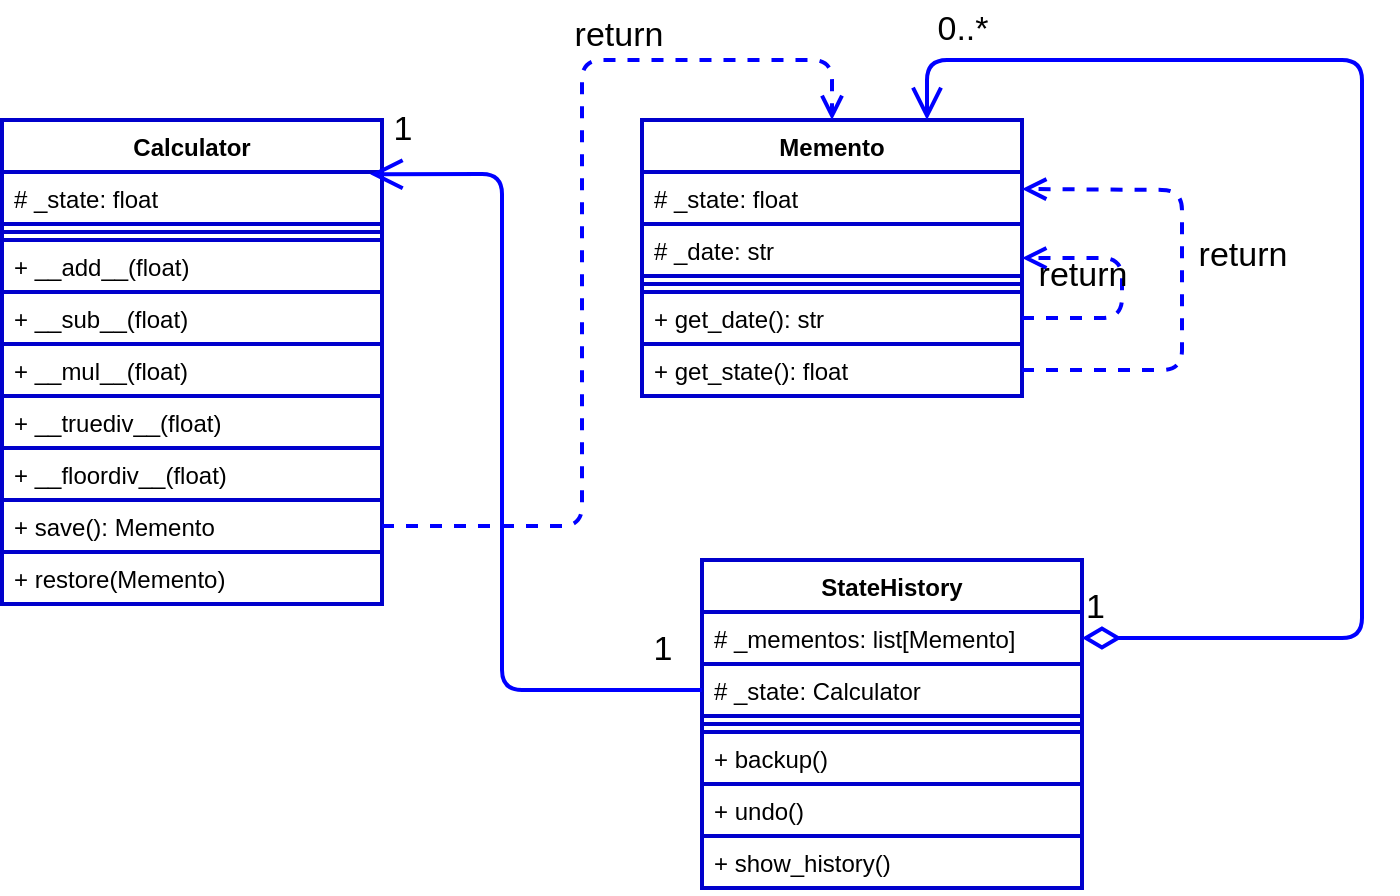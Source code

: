 <mxfile version="14.6.6" type="embed"><diagram id="rMDzpAvi1Z5TIvFdFDTP" name="Page-1"><mxGraphModel dx="875" dy="572" grid="1" gridSize="10" guides="1" tooltips="1" connect="1" arrows="1" fold="1" page="1" pageScale="1" pageWidth="850" pageHeight="1100" background="#ffffff" math="0" shadow="0"><root><mxCell id="0"/><mxCell id="1" parent="0"/><mxCell id="2" value="Calculator" style="swimlane;fontStyle=1;align=center;verticalAlign=top;childLayout=stackLayout;horizontal=1;startSize=26;horizontalStack=0;resizeParent=1;resizeParentMax=0;resizeLast=0;collapsible=1;marginBottom=0;fontColor=#000000;strokeColor=#0000CC;strokeWidth=2;fillColor=#FFFFFF;" parent="1" vertex="1"><mxGeometry x="190" y="140" width="190" height="242" as="geometry"/></mxCell><mxCell id="7" value="# _state: float" style="text;align=left;verticalAlign=top;spacingLeft=4;spacingRight=4;overflow=hidden;rotatable=0;points=[[0,0.5],[1,0.5]];portConstraint=eastwest;fontColor=#000000;strokeColor=#0000CC;strokeWidth=2;fillColor=#FFFFFF;" vertex="1" parent="2"><mxGeometry y="26" width="190" height="26" as="geometry"/></mxCell><mxCell id="3" value="" style="line;strokeWidth=2;align=left;verticalAlign=middle;spacingTop=-1;spacingLeft=3;spacingRight=3;rotatable=0;labelPosition=right;points=[];portConstraint=eastwest;fontColor=#000000;strokeColor=#0000CC;fillColor=#FFFFFF;" parent="2" vertex="1"><mxGeometry y="52" width="190" height="8" as="geometry"/></mxCell><mxCell id="4" value="+ __add__(float)" style="text;align=left;verticalAlign=top;spacingLeft=4;spacingRight=4;overflow=hidden;rotatable=0;points=[[0,0.5],[1,0.5]];portConstraint=eastwest;fontColor=#000000;strokeColor=#0000CC;strokeWidth=2;fillColor=#FFFFFF;" parent="2" vertex="1"><mxGeometry y="60" width="190" height="26" as="geometry"/></mxCell><mxCell id="5" value="+ __sub__(float)" style="text;align=left;verticalAlign=top;spacingLeft=4;spacingRight=4;overflow=hidden;rotatable=0;points=[[0,0.5],[1,0.5]];portConstraint=eastwest;fontColor=#000000;strokeColor=#0000CC;strokeWidth=2;fillColor=#FFFFFF;" parent="2" vertex="1"><mxGeometry y="86" width="190" height="26" as="geometry"/></mxCell><mxCell id="8" value="+ __mul__(float)" style="text;align=left;verticalAlign=top;spacingLeft=4;spacingRight=4;overflow=hidden;rotatable=0;points=[[0,0.5],[1,0.5]];portConstraint=eastwest;fontColor=#000000;strokeColor=#0000CC;strokeWidth=2;fillColor=#FFFFFF;" vertex="1" parent="2"><mxGeometry y="112" width="190" height="26" as="geometry"/></mxCell><mxCell id="10" value="+ __truediv__(float)" style="text;align=left;verticalAlign=top;spacingLeft=4;spacingRight=4;overflow=hidden;rotatable=0;points=[[0,0.5],[1,0.5]];portConstraint=eastwest;fontColor=#000000;strokeColor=#0000CC;strokeWidth=2;fillColor=#FFFFFF;" vertex="1" parent="2"><mxGeometry y="138" width="190" height="26" as="geometry"/></mxCell><mxCell id="9" value="+ __floordiv__(float)" style="text;align=left;verticalAlign=top;spacingLeft=4;spacingRight=4;overflow=hidden;rotatable=0;points=[[0,0.5],[1,0.5]];portConstraint=eastwest;fontColor=#000000;strokeColor=#0000CC;strokeWidth=2;fillColor=#FFFFFF;" vertex="1" parent="2"><mxGeometry y="164" width="190" height="26" as="geometry"/></mxCell><mxCell id="12" value="+ save(): Memento" style="text;align=left;verticalAlign=top;spacingLeft=4;spacingRight=4;overflow=hidden;rotatable=0;points=[[0,0.5],[1,0.5]];portConstraint=eastwest;fontColor=#000000;strokeColor=#0000CC;strokeWidth=2;fillColor=#FFFFFF;" vertex="1" parent="2"><mxGeometry y="190" width="190" height="26" as="geometry"/></mxCell><mxCell id="11" value="+ restore(Memento)" style="text;align=left;verticalAlign=top;spacingLeft=4;spacingRight=4;overflow=hidden;rotatable=0;points=[[0,0.5],[1,0.5]];portConstraint=eastwest;fontColor=#000000;strokeColor=#0000CC;strokeWidth=2;fillColor=#FFFFFF;" vertex="1" parent="2"><mxGeometry y="216" width="190" height="26" as="geometry"/></mxCell><mxCell id="13" value="Memento" style="swimlane;fontStyle=1;align=center;verticalAlign=top;childLayout=stackLayout;horizontal=1;startSize=26;horizontalStack=0;resizeParent=1;resizeParentMax=0;resizeLast=0;collapsible=1;marginBottom=0;fontColor=#000000;strokeColor=#0000CC;strokeWidth=2;fillColor=#FFFFFF;" vertex="1" parent="1"><mxGeometry x="510" y="140" width="190" height="138" as="geometry"/></mxCell><mxCell id="14" value="# _state: float" style="text;align=left;verticalAlign=top;spacingLeft=4;spacingRight=4;overflow=hidden;rotatable=0;points=[[0,0.5],[1,0.5]];portConstraint=eastwest;fontColor=#000000;strokeColor=#0000CC;strokeWidth=2;fillColor=#FFFFFF;" vertex="1" parent="13"><mxGeometry y="26" width="190" height="26" as="geometry"/></mxCell><mxCell id="23" value="# _date: str" style="text;align=left;verticalAlign=top;spacingLeft=4;spacingRight=4;overflow=hidden;rotatable=0;points=[[0,0.5],[1,0.5]];portConstraint=eastwest;fontColor=#000000;strokeColor=#0000CC;strokeWidth=2;fillColor=#FFFFFF;" vertex="1" parent="13"><mxGeometry y="52" width="190" height="26" as="geometry"/></mxCell><mxCell id="15" value="" style="line;strokeWidth=2;align=left;verticalAlign=middle;spacingTop=-1;spacingLeft=3;spacingRight=3;rotatable=0;labelPosition=right;points=[];portConstraint=eastwest;fontColor=#000000;strokeColor=#0000CC;fillColor=#FFFFFF;" vertex="1" parent="13"><mxGeometry y="78" width="190" height="8" as="geometry"/></mxCell><mxCell id="24" value="+ get_date(): str" style="text;align=left;verticalAlign=top;spacingLeft=4;spacingRight=4;overflow=hidden;rotatable=0;points=[[0,0.5],[1,0.5]];portConstraint=eastwest;fontColor=#000000;strokeColor=#0000CC;strokeWidth=2;fillColor=#FFFFFF;" vertex="1" parent="13"><mxGeometry y="86" width="190" height="26" as="geometry"/></mxCell><mxCell id="16" value="+ get_state(): float" style="text;align=left;verticalAlign=top;spacingLeft=4;spacingRight=4;overflow=hidden;rotatable=0;points=[[0,0.5],[1,0.5]];portConstraint=eastwest;fontColor=#000000;strokeColor=#0000CC;strokeWidth=2;fillColor=#FFFFFF;" vertex="1" parent="13"><mxGeometry y="112" width="190" height="26" as="geometry"/></mxCell><mxCell id="26" value="return" style="html=1;verticalAlign=bottom;endArrow=open;dashed=1;endSize=8;strokeColor=#0000FF;strokeWidth=2;exitX=1;exitY=0.5;exitDx=0;exitDy=0;entryX=1;entryY=0.25;entryDx=0;entryDy=0;fontSize=17;fontColor=#000000;labelBackgroundColor=none;" edge="1" parent="13" source="16" target="13"><mxGeometry y="-30" relative="1" as="geometry"><mxPoint x="10" y="220" as="sourcePoint"/><mxPoint x="280" y="110" as="targetPoint"/><Array as="points"><mxPoint x="270" y="125"/><mxPoint x="270" y="35"/></Array><mxPoint as="offset"/></mxGeometry></mxCell><mxCell id="25" value="return" style="html=1;verticalAlign=bottom;endArrow=open;dashed=1;endSize=8;strokeWidth=2;strokeColor=#0000FF;startArrow=none;fontSize=17;fontColor=#000000;labelBackgroundColor=none;exitX=1;exitY=0.5;exitDx=0;exitDy=0;entryX=1;entryY=0.5;entryDx=0;entryDy=0;" edge="1" parent="13" source="24" target="13"><mxGeometry x="-0.538" y="9" relative="1" as="geometry"><mxPoint x="180" y="230" as="sourcePoint"/><mxPoint x="-70" y="130" as="targetPoint"/><Array as="points"><mxPoint x="240" y="99"/><mxPoint x="240" y="69"/></Array><mxPoint as="offset"/></mxGeometry></mxCell><mxCell id="28" value="StateHistory" style="swimlane;fontStyle=1;align=center;verticalAlign=top;childLayout=stackLayout;horizontal=1;startSize=26;horizontalStack=0;resizeParent=1;resizeParentMax=0;resizeLast=0;collapsible=1;marginBottom=0;fontColor=#000000;strokeColor=#0000CC;strokeWidth=2;fillColor=#FFFFFF;" vertex="1" parent="1"><mxGeometry x="540" y="360" width="190" height="164" as="geometry"/></mxCell><mxCell id="29" value="# _mementos: list[Memento]" style="text;align=left;verticalAlign=top;spacingLeft=4;spacingRight=4;overflow=hidden;rotatable=0;points=[[0,0.5],[1,0.5]];portConstraint=eastwest;fontColor=#000000;strokeColor=#0000CC;strokeWidth=2;fillColor=#FFFFFF;" vertex="1" parent="28"><mxGeometry y="26" width="190" height="26" as="geometry"/></mxCell><mxCell id="30" value="# _state: Calculator" style="text;align=left;verticalAlign=top;spacingLeft=4;spacingRight=4;overflow=hidden;rotatable=0;points=[[0,0.5],[1,0.5]];portConstraint=eastwest;fontColor=#000000;strokeColor=#0000CC;strokeWidth=2;fillColor=#FFFFFF;" vertex="1" parent="28"><mxGeometry y="52" width="190" height="26" as="geometry"/></mxCell><mxCell id="31" value="" style="line;strokeWidth=2;align=left;verticalAlign=middle;spacingTop=-1;spacingLeft=3;spacingRight=3;rotatable=0;labelPosition=right;points=[];portConstraint=eastwest;fontColor=#000000;strokeColor=#0000CC;fillColor=#FFFFFF;" vertex="1" parent="28"><mxGeometry y="78" width="190" height="8" as="geometry"/></mxCell><mxCell id="32" value="+ backup()" style="text;align=left;verticalAlign=top;spacingLeft=4;spacingRight=4;overflow=hidden;rotatable=0;points=[[0,0.5],[1,0.5]];portConstraint=eastwest;fontColor=#000000;strokeColor=#0000CC;strokeWidth=2;fillColor=#FFFFFF;" vertex="1" parent="28"><mxGeometry y="86" width="190" height="26" as="geometry"/></mxCell><mxCell id="33" value="+ undo()" style="text;align=left;verticalAlign=top;spacingLeft=4;spacingRight=4;overflow=hidden;rotatable=0;points=[[0,0.5],[1,0.5]];portConstraint=eastwest;fontColor=#000000;strokeColor=#0000CC;strokeWidth=2;fillColor=#FFFFFF;" vertex="1" parent="28"><mxGeometry y="112" width="190" height="26" as="geometry"/></mxCell><mxCell id="36" value="+ show_history()" style="text;align=left;verticalAlign=top;spacingLeft=4;spacingRight=4;overflow=hidden;rotatable=0;points=[[0,0.5],[1,0.5]];portConstraint=eastwest;fontColor=#000000;strokeColor=#0000CC;strokeWidth=2;fillColor=#FFFFFF;" vertex="1" parent="28"><mxGeometry y="138" width="190" height="26" as="geometry"/></mxCell><mxCell id="37" value="return" style="html=1;verticalAlign=bottom;endArrow=open;dashed=1;endSize=8;labelBackgroundColor=none;fontSize=17;fontColor=#000000;strokeColor=#0000FF;strokeWidth=2;exitX=1;exitY=0.5;exitDx=0;exitDy=0;entryX=0.5;entryY=0;entryDx=0;entryDy=0;" edge="1" parent="1" source="12" target="13"><mxGeometry x="0.436" relative="1" as="geometry"><mxPoint x="520" y="360" as="sourcePoint"/><mxPoint x="440" y="360" as="targetPoint"/><Array as="points"><mxPoint x="480" y="343"/><mxPoint x="480" y="110"/><mxPoint x="605" y="110"/></Array><mxPoint as="offset"/></mxGeometry></mxCell><mxCell id="38" value="1" style="endArrow=open;html=1;endSize=12;startArrow=diamondThin;startSize=14;startFill=0;edgeStyle=orthogonalEdgeStyle;align=left;verticalAlign=bottom;labelBackgroundColor=none;fontSize=17;fontColor=#000000;strokeColor=#0000FF;strokeWidth=2;exitX=1;exitY=0.5;exitDx=0;exitDy=0;entryX=0.75;entryY=0;entryDx=0;entryDy=0;" edge="1" parent="1" source="29" target="13"><mxGeometry x="-1" y="3" relative="1" as="geometry"><mxPoint x="400" y="360" as="sourcePoint"/><mxPoint x="560" y="360" as="targetPoint"/><Array as="points"><mxPoint x="870" y="399"/><mxPoint x="870" y="110"/><mxPoint x="653" y="110"/></Array></mxGeometry></mxCell><mxCell id="39" value="0..*" style="text;html=1;align=center;verticalAlign=middle;resizable=0;points=[];autosize=1;strokeColor=none;fontSize=17;fontColor=#000000;" vertex="1" parent="1"><mxGeometry x="650" y="80" width="40" height="30" as="geometry"/></mxCell><mxCell id="41" value="1" style="text;html=1;align=center;verticalAlign=middle;resizable=0;points=[];autosize=1;strokeColor=none;fontSize=17;fontColor=#000000;" vertex="1" parent="1"><mxGeometry x="510" y="390" width="20" height="30" as="geometry"/></mxCell><mxCell id="42" value="1" style="text;html=1;align=center;verticalAlign=middle;resizable=0;points=[];autosize=1;strokeColor=none;fontSize=17;fontColor=#000000;" vertex="1" parent="1"><mxGeometry x="380" y="130" width="20" height="30" as="geometry"/></mxCell><mxCell id="40" value="" style="endArrow=open;endFill=1;endSize=12;html=1;labelBackgroundColor=none;fontSize=17;fontColor=#000000;strokeColor=#0000FF;strokeWidth=2;entryX=0.969;entryY=0.045;entryDx=0;entryDy=0;exitX=0;exitY=0.5;exitDx=0;exitDy=0;entryPerimeter=0;" edge="1" parent="1" source="30" target="7"><mxGeometry width="160" relative="1" as="geometry"><mxPoint x="400" y="360" as="sourcePoint"/><mxPoint x="560" y="360" as="targetPoint"/><Array as="points"><mxPoint x="440" y="425"/><mxPoint x="440" y="167"/></Array></mxGeometry></mxCell></root></mxGraphModel></diagram></mxfile>